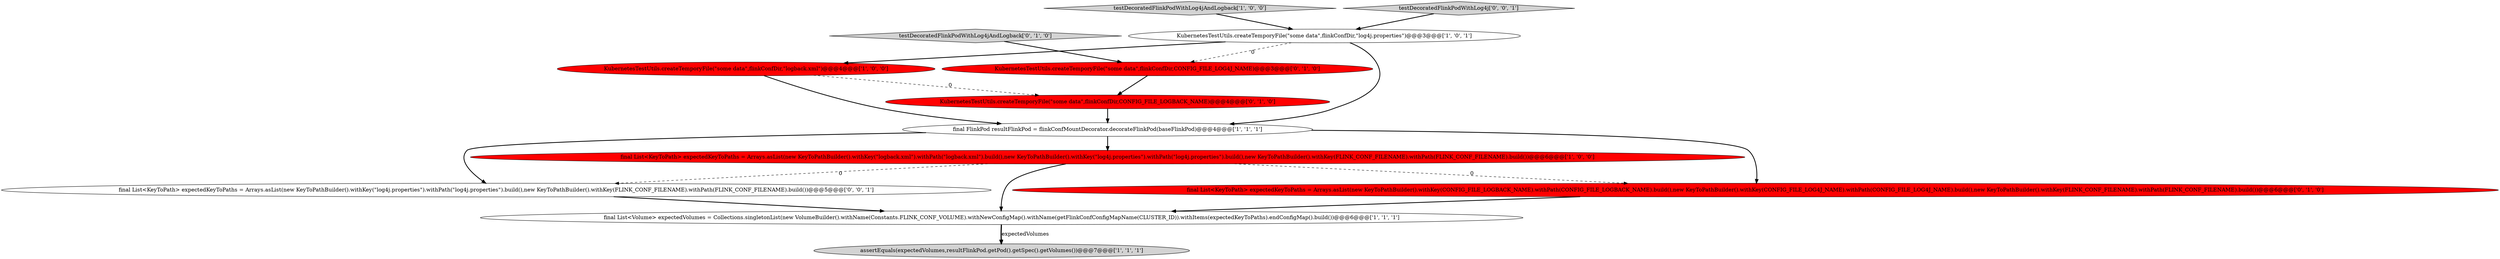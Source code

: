 digraph {
1 [style = filled, label = "final List<Volume> expectedVolumes = Collections.singletonList(new VolumeBuilder().withName(Constants.FLINK_CONF_VOLUME).withNewConfigMap().withName(getFlinkConfConfigMapName(CLUSTER_ID)).withItems(expectedKeyToPaths).endConfigMap().build())@@@6@@@['1', '1', '1']", fillcolor = white, shape = ellipse image = "AAA0AAABBB1BBB"];
4 [style = filled, label = "final List<KeyToPath> expectedKeyToPaths = Arrays.asList(new KeyToPathBuilder().withKey(\"logback.xml\").withPath(\"logback.xml\").build(),new KeyToPathBuilder().withKey(\"log4j.properties\").withPath(\"log4j.properties\").build(),new KeyToPathBuilder().withKey(FLINK_CONF_FILENAME).withPath(FLINK_CONF_FILENAME).build())@@@6@@@['1', '0', '0']", fillcolor = red, shape = ellipse image = "AAA1AAABBB1BBB"];
2 [style = filled, label = "assertEquals(expectedVolumes,resultFlinkPod.getPod().getSpec().getVolumes())@@@7@@@['1', '1', '1']", fillcolor = lightgray, shape = ellipse image = "AAA0AAABBB1BBB"];
5 [style = filled, label = "testDecoratedFlinkPodWithLog4jAndLogback['1', '0', '0']", fillcolor = lightgray, shape = diamond image = "AAA0AAABBB1BBB"];
10 [style = filled, label = "testDecoratedFlinkPodWithLog4jAndLogback['0', '1', '0']", fillcolor = lightgray, shape = diamond image = "AAA0AAABBB2BBB"];
11 [style = filled, label = "testDecoratedFlinkPodWithLog4j['0', '0', '1']", fillcolor = lightgray, shape = diamond image = "AAA0AAABBB3BBB"];
8 [style = filled, label = "KubernetesTestUtils.createTemporyFile(\"some data\",flinkConfDir,CONFIG_FILE_LOGBACK_NAME)@@@4@@@['0', '1', '0']", fillcolor = red, shape = ellipse image = "AAA1AAABBB2BBB"];
3 [style = filled, label = "KubernetesTestUtils.createTemporyFile(\"some data\",flinkConfDir,\"log4j.properties\")@@@3@@@['1', '0', '1']", fillcolor = white, shape = ellipse image = "AAA0AAABBB1BBB"];
7 [style = filled, label = "final List<KeyToPath> expectedKeyToPaths = Arrays.asList(new KeyToPathBuilder().withKey(CONFIG_FILE_LOGBACK_NAME).withPath(CONFIG_FILE_LOGBACK_NAME).build(),new KeyToPathBuilder().withKey(CONFIG_FILE_LOG4J_NAME).withPath(CONFIG_FILE_LOG4J_NAME).build(),new KeyToPathBuilder().withKey(FLINK_CONF_FILENAME).withPath(FLINK_CONF_FILENAME).build())@@@6@@@['0', '1', '0']", fillcolor = red, shape = ellipse image = "AAA1AAABBB2BBB"];
9 [style = filled, label = "KubernetesTestUtils.createTemporyFile(\"some data\",flinkConfDir,CONFIG_FILE_LOG4J_NAME)@@@3@@@['0', '1', '0']", fillcolor = red, shape = ellipse image = "AAA1AAABBB2BBB"];
0 [style = filled, label = "final FlinkPod resultFlinkPod = flinkConfMountDecorator.decorateFlinkPod(baseFlinkPod)@@@4@@@['1', '1', '1']", fillcolor = white, shape = ellipse image = "AAA0AAABBB1BBB"];
6 [style = filled, label = "KubernetesTestUtils.createTemporyFile(\"some data\",flinkConfDir,\"logback.xml\")@@@4@@@['1', '0', '0']", fillcolor = red, shape = ellipse image = "AAA1AAABBB1BBB"];
12 [style = filled, label = "final List<KeyToPath> expectedKeyToPaths = Arrays.asList(new KeyToPathBuilder().withKey(\"log4j.properties\").withPath(\"log4j.properties\").build(),new KeyToPathBuilder().withKey(FLINK_CONF_FILENAME).withPath(FLINK_CONF_FILENAME).build())@@@5@@@['0', '0', '1']", fillcolor = white, shape = ellipse image = "AAA0AAABBB3BBB"];
8->0 [style = bold, label=""];
5->3 [style = bold, label=""];
3->6 [style = bold, label=""];
1->2 [style = bold, label=""];
4->1 [style = bold, label=""];
6->0 [style = bold, label=""];
7->1 [style = bold, label=""];
10->9 [style = bold, label=""];
6->8 [style = dashed, label="0"];
1->2 [style = solid, label="expectedVolumes"];
3->9 [style = dashed, label="0"];
9->8 [style = bold, label=""];
0->4 [style = bold, label=""];
12->1 [style = bold, label=""];
11->3 [style = bold, label=""];
4->7 [style = dashed, label="0"];
3->0 [style = bold, label=""];
0->12 [style = bold, label=""];
4->12 [style = dashed, label="0"];
0->7 [style = bold, label=""];
}
